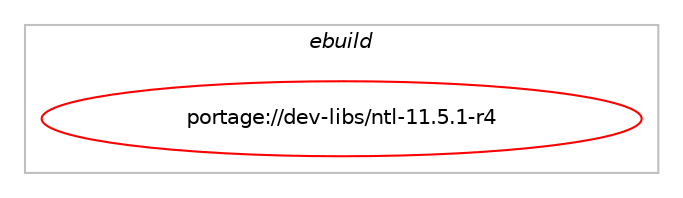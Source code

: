 digraph prolog {

# *************
# Graph options
# *************

newrank=true;
concentrate=true;
compound=true;
graph [rankdir=LR,fontname=Helvetica,fontsize=10,ranksep=1.5];#, ranksep=2.5, nodesep=0.2];
edge  [arrowhead=vee];
node  [fontname=Helvetica,fontsize=10];

# **********
# The ebuild
# **********

subgraph cluster_leftcol {
color=gray;
label=<<i>ebuild</i>>;
id [label="portage://dev-libs/ntl-11.5.1-r4", color=red, width=4, href="../dev-libs/ntl-11.5.1-r4.svg"];
}

# ****************
# The dependencies
# ****************

subgraph cluster_midcol {
color=gray;
label=<<i>dependencies</i>>;
subgraph cluster_compile {
fillcolor="#eeeeee";
style=filled;
label=<<i>compile</i>>;
# *** BEGIN UNKNOWN DEPENDENCY TYPE (TODO) ***
# id -> equal(use_conditional_group(positive,threads,portage://dev-libs/ntl-11.5.1-r4,[package_dependency(portage://dev-libs/ntl-11.5.1-r4,install,no,dev-libs,gf2x,greaterequal,[1.2,,,1.2],[],[])]))
# *** END UNKNOWN DEPENDENCY TYPE (TODO) ***

# *** BEGIN UNKNOWN DEPENDENCY TYPE (TODO) ***
# id -> equal(package_dependency(portage://dev-libs/ntl-11.5.1-r4,install,no,dev-libs,gf2x,none,[,,],[],[]))
# *** END UNKNOWN DEPENDENCY TYPE (TODO) ***

# *** BEGIN UNKNOWN DEPENDENCY TYPE (TODO) ***
# id -> equal(package_dependency(portage://dev-libs/ntl-11.5.1-r4,install,no,dev-libs,gmp,none,[,,],[slot(0),equal],[]))
# *** END UNKNOWN DEPENDENCY TYPE (TODO) ***

}
subgraph cluster_compileandrun {
fillcolor="#eeeeee";
style=filled;
label=<<i>compile and run</i>>;
}
subgraph cluster_run {
fillcolor="#eeeeee";
style=filled;
label=<<i>run</i>>;
# *** BEGIN UNKNOWN DEPENDENCY TYPE (TODO) ***
# id -> equal(use_conditional_group(positive,threads,portage://dev-libs/ntl-11.5.1-r4,[package_dependency(portage://dev-libs/ntl-11.5.1-r4,run,no,dev-libs,gf2x,greaterequal,[1.2,,,1.2],[],[])]))
# *** END UNKNOWN DEPENDENCY TYPE (TODO) ***

# *** BEGIN UNKNOWN DEPENDENCY TYPE (TODO) ***
# id -> equal(package_dependency(portage://dev-libs/ntl-11.5.1-r4,run,no,dev-libs,gf2x,none,[,,],[],[]))
# *** END UNKNOWN DEPENDENCY TYPE (TODO) ***

# *** BEGIN UNKNOWN DEPENDENCY TYPE (TODO) ***
# id -> equal(package_dependency(portage://dev-libs/ntl-11.5.1-r4,run,no,dev-libs,gmp,none,[,,],[slot(0),equal],[]))
# *** END UNKNOWN DEPENDENCY TYPE (TODO) ***

}
}

# **************
# The candidates
# **************

subgraph cluster_choices {
rank=same;
color=gray;
label=<<i>candidates</i>>;

}

}
